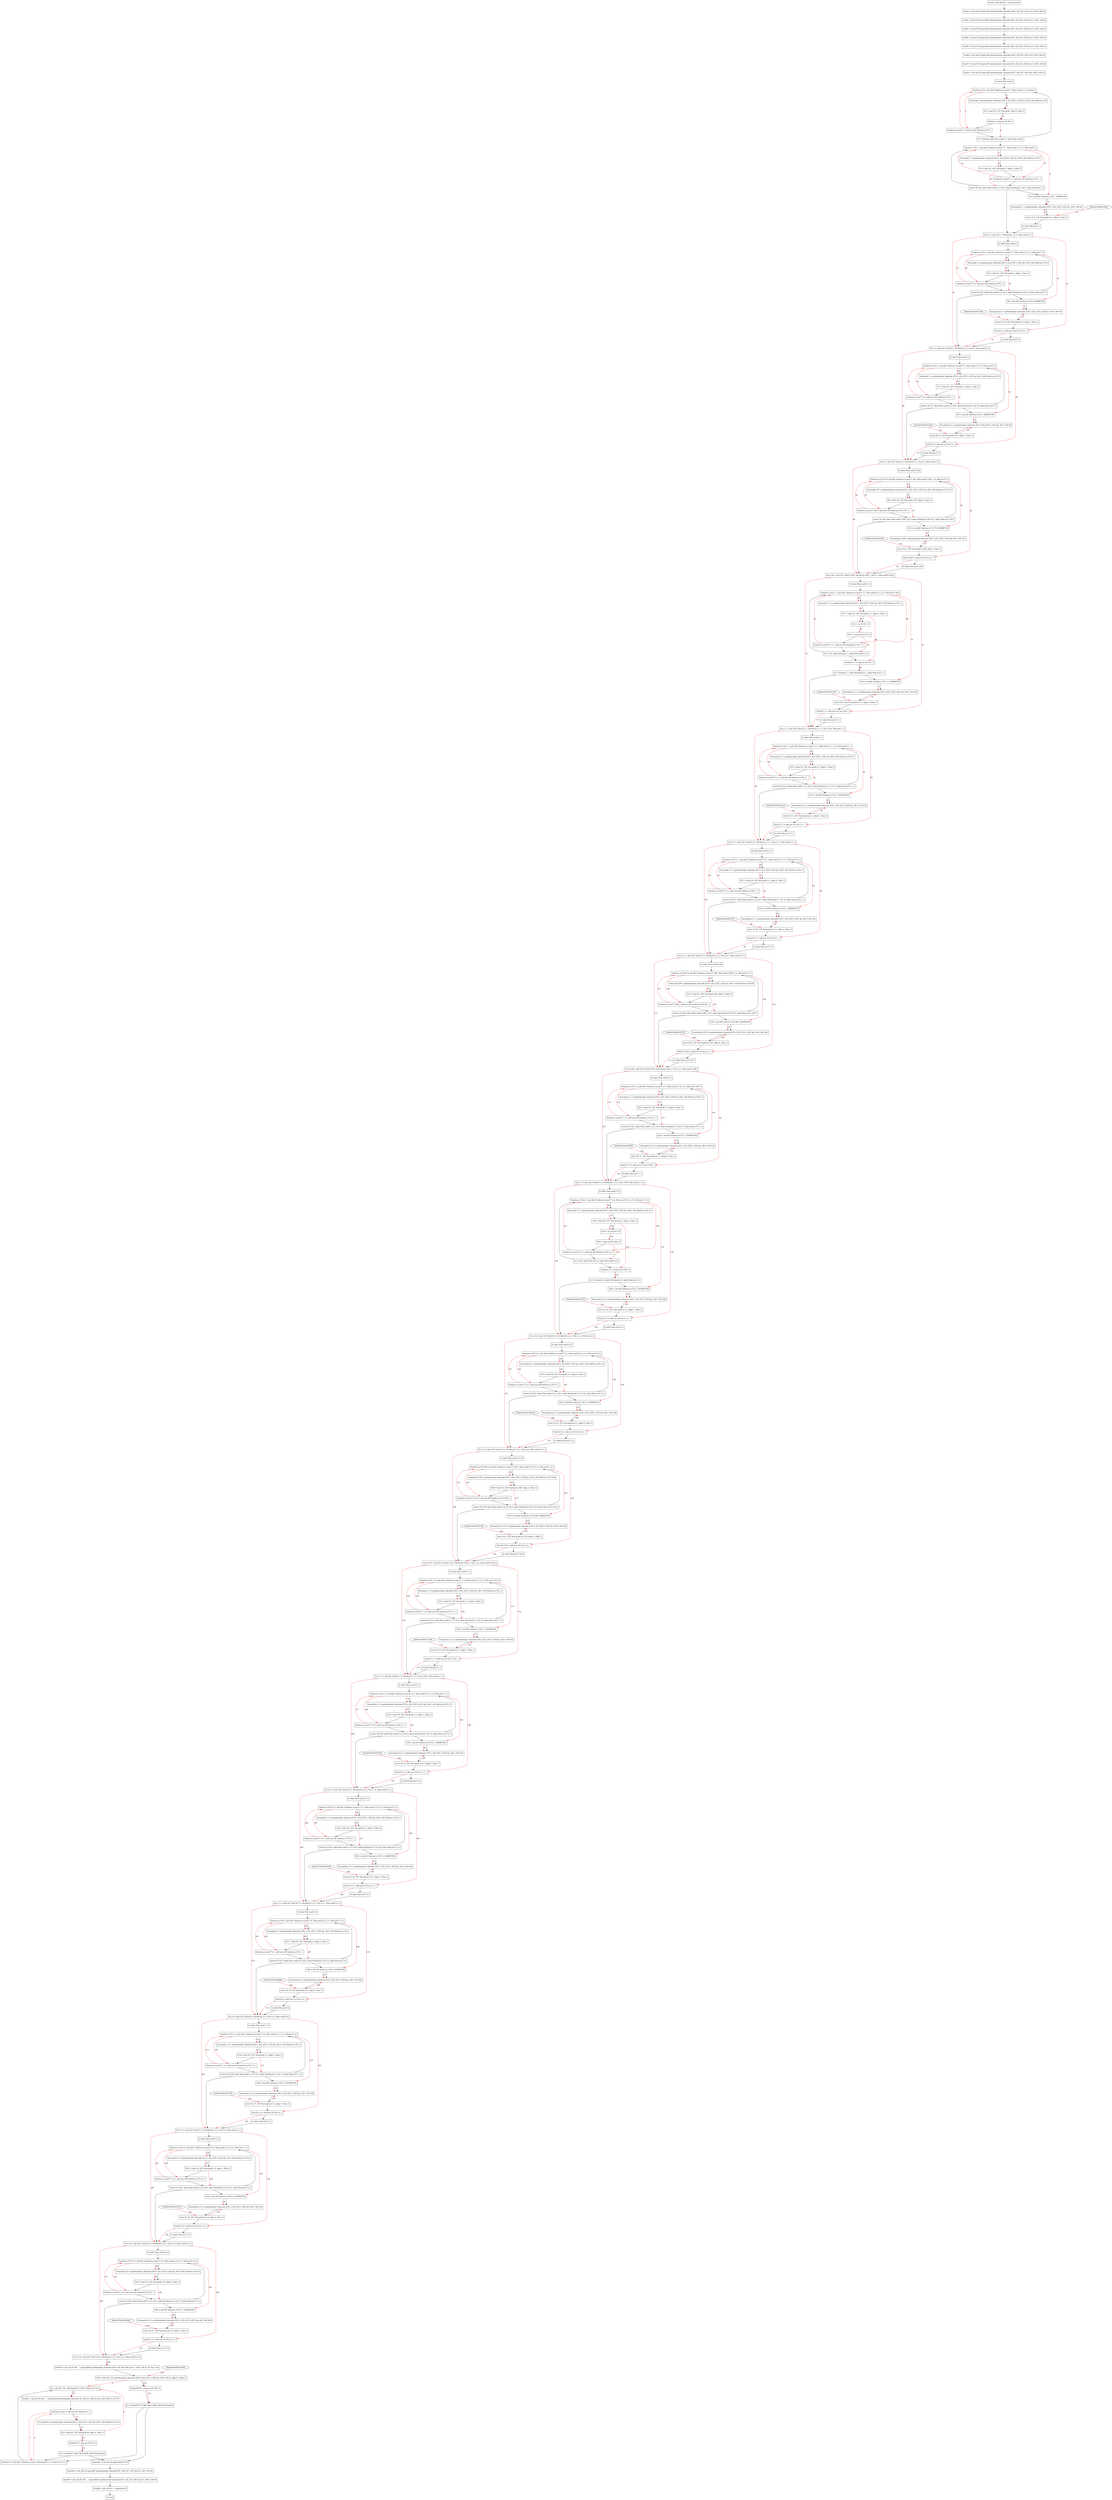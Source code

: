 digraph "CDFG for'func' function" {
	Node0x55d4ef31a928[shape=record, label="  %call = tail call i32 (...) @clrscr() #3"]
	Node0x55d4ef31b3a0[shape=record, label="  %call1 = tail call i32 @puts(i8* getelementptr inbounds ([65 x i8], [65 x i8]* @.str, i64 0, i64 0))"]
	Node0x55d4ef31b530[shape=record, label="  %call2 = tail call i32 @puts(i8* getelementptr inbounds ([65 x i8], [65 x i8]* @.str.1, i64 0, i64 0))"]
	Node0x55d4ef31b6a0[shape=record, label="  %call3 = tail call i32 @puts(i8* getelementptr inbounds ([65 x i8], [65 x i8]* @.str.2, i64 0, i64 0))"]
	Node0x55d4ef31b810[shape=record, label="  %call4 = tail call i32 @puts(i8* getelementptr inbounds ([65 x i8], [65 x i8]* @.str.3, i64 0, i64 0))"]
	Node0x55d4ef31b980[shape=record, label="  %call5 = tail call i32 @puts(i8* getelementptr inbounds ([65 x i8], [65 x i8]* @.str.4, i64 0, i64 0))"]
	Node0x55d4ef31ba70[shape=record, label="  %call6 = tail call i32 @puts(i8* getelementptr inbounds ([65 x i8], [65 x i8]* @.str, i64 0, i64 0))"]
	Node0x55d4ef31bbe0[shape=record, label="  %call7 = tail call i32 @puts(i8* getelementptr inbounds ([24 x i8], [24 x i8]* @.str.5, i64 0, i64 0))"]
	Node0x55d4ef31bd50[shape=record, label="  %puts = tail call i32 @puts(i8* getelementptr inbounds ([47 x i8], [47 x i8]* @str, i64 0, i64 0))"]
	Node0x55d4ef31bee8[shape=record, label="  br label %for.cond13"]
	Node0x55d4ef31bfe8[shape=record, label="  %indvars.iv76 = phi i64 [ %indvars.iv.next77, %for.cond13 ], [ 0, %entry ]"]
	Node0x55d4ef31c0c8[shape=record, label="  %arrayidx = getelementptr inbounds [255 x i32], [255 x i32]* @a, i64 0, i64 %indvars.iv76"]
	Node0x55d4ef31c308[shape=record, label="  %0 = load i32, i32* %arrayidx, align 4, !tbaa !2"]
	Node0x55d4ef31d280[shape=record, label="  %tobool = icmp eq i32 %0, 0"]
	Node0x55d4ef31d370[shape=record, label="  %indvars.iv.next77 = add nuw i64 %indvars.iv76, 1"]
	Node0x55d4ef2b0348[shape=record, label="  br i1 %tobool, label %for.cond13.1, label %for.cond13"]
	Node0x55d4ef31d5f8[shape=record, label="  %indvars.iv = phi i64 [ %indvars.iv.next, %for.body38 ], [ 0, %for.inc27.3.4 ]"]
	Node0x55d4ef31d7a8[shape=record, label="  %1 = phi i32 [ %2, %for.body38 ], [ %45, %for.inc27.3.4 ]"]
	Node0x55d4ef31d998[shape=record, label="  %call41 = tail call i32 (i8*, ...) @printf(i8* getelementptr inbounds ([4 x i8], [4 x i8]* @.str.8, i64 0, i64 0), i32 %1)"]
	Node0x55d4ef31da90[shape=record, label="  %indvars.iv.next = add nuw i64 %indvars.iv, 1"]
	Node0x55d4ef31db18[shape=record, label="  %arrayidx36 = getelementptr inbounds [255 x i32], [255 x i32]* @a, i64 0, i64 %indvars.iv.next"]
	Node0x55d4ef31d468[shape=record, label="  %2 = load i32, i32* %arrayidx36, align 4, !tbaa !2"]
	Node0x55d4ef31e1b0[shape=record, label="  %tobool37 = icmp eq i32 %2, 0"]
	Node0x55d4ef2b0588[shape=record, label="  br i1 %tobool37, label %for.end44, label %for.body38"]
	Node0x55d4ef31e420[shape=record, label="  %putchar = tail call i32 @putchar(i32 10)"]
	Node0x55d4ef31e8d0[shape=record, label="  %puts68 = tail call i32 @puts(i8* getelementptr inbounds ([47 x i8], [47 x i8]* @str.12, i64 0, i64 0))"]
	Node0x55d4ef31ea40[shape=record, label="  %call47 = tail call i32 (i8*, ...) @printf(i8* getelementptr inbounds ([27 x i8], [27 x i8]* @.str.11, i64 0, i64 0))"]
	Node0x55d4ef31ec58[shape=record, label="  %call48 = tail call i32 (...) @getch() #3"]
	Node0x55d4ef31d6f0[shape=record, label="  ret void"]
	Node0x55d4ef31edd8[shape=record, label="  %indvars.iv76.1 = phi i64 [ %indvars.iv.next77.1, %for.cond13.1 ], [ 0, %for.cond13 ]"]
	Node0x55d4ef31f6c8[shape=record, label="  %arrayidx.1 = getelementptr inbounds [255 x i32], [255 x i32]* @a, i64 0, i64 %indvars.iv76.1"]
	Node0x55d4ef31f768[shape=record, label="  %3 = load i32, i32* %arrayidx.1, align 4, !tbaa !2"]
	Node0x55d4ef31f810[shape=record, label="  %indvars.iv.next77.1 = add nuw i64 %indvars.iv76.1, 1"]
	Node0x55d4ef31f9b8[shape=record, label="  switch i32 %3, label %for.cond13.1 [
    i32 0, label %if.then22.1
    i32 5, label %for.inc27.1
  ]"]
	Node0x55d4ef31fad0[shape=record, label="  %4 = and i64 %indvars.iv76.1, 4294967295"]
	Node0x55d4ef31fba8[shape=record, label="  %arrayidx.le.1 = getelementptr inbounds [255 x i32], [255 x i32]* @a, i64 0, i64 %4"]
	Node0x55d4ef31fc30[shape=record, label="  store i32 5, i32* %arrayidx.le.1, align 4, !tbaa !2"]
	Node0x55d4ef31be88[shape=record, label="  br label %for.inc27.1"]
	Node0x55d4ef31fcb8[shape=record, label="  %n.2.1 = phi i32 [ 1, %if.then22.1 ], [ 0, %for.cond13.1 ]"]
	Node0x55d4ef31fde8[shape=record, label="  br label %for.cond13.2"]
	Node0x55d4ef31fee8[shape=record, label="  %indvars.iv76.2 = phi i64 [ %indvars.iv.next77.2, %for.cond13.2 ], [ 0, %for.inc27.1 ]"]
	Node0x55d4ef31ffc8[shape=record, label="  %arrayidx.2 = getelementptr inbounds [255 x i32], [255 x i32]* @a, i64 0, i64 %indvars.iv76.2"]
	Node0x55d4ef320068[shape=record, label="  %5 = load i32, i32* %arrayidx.2, align 4, !tbaa !2"]
	Node0x55d4ef320110[shape=record, label="  %indvars.iv.next77.2 = add nuw i64 %indvars.iv76.2, 1"]
	Node0x55d4ef320288[shape=record, label="  switch i32 %5, label %for.cond13.2 [
    i32 0, label %if.then22.2
    i32 10, label %for.inc27.2
  ]"]
	Node0x55d4ef3203a0[shape=record, label="  %6 = and i64 %indvars.iv76.2, 4294967295"]
	Node0x55d4ef320428[shape=record, label="  %arrayidx.le.2 = getelementptr inbounds [255 x i32], [255 x i32]* @a, i64 0, i64 %6"]
	Node0x55d4ef3204b0[shape=record, label="  store i32 10, i32* %arrayidx.le.2, align 4, !tbaa !2"]
	Node0x55d4ef320530[shape=record, label="  %inc25.2 = add nuw nsw i32 %n.2.1, 1"]
	Node0x55d4ef31f968[shape=record, label="  br label %for.inc27.2"]
	Node0x55d4ef320578[shape=record, label="  %n.2.2 = phi i32 [ %inc25.2, %if.then22.2 ], [ %n.2.1, %for.cond13.2 ]"]
	Node0x55d4ef3206c8[shape=record, label="  br label %for.cond13.3"]
	Node0x55d4ef3207c8[shape=record, label="  %indvars.iv76.3 = phi i64 [ %indvars.iv.next77.3, %for.cond13.3 ], [ 0, %for.inc27.2 ]"]
	Node0x55d4ef3208a8[shape=record, label="  %arrayidx.3 = getelementptr inbounds [255 x i32], [255 x i32]* @a, i64 0, i64 %indvars.iv76.3"]
	Node0x55d4ef320948[shape=record, label="  %7 = load i32, i32* %arrayidx.3, align 4, !tbaa !2"]
	Node0x55d4ef3209f0[shape=record, label="  %indvars.iv.next77.3 = add nuw i64 %indvars.iv76.3, 1"]
	Node0x55d4ef3211b8[shape=record, label="  switch i32 %7, label %for.cond13.3 [
    i32 0, label %if.then22.3
    i32 15, label %for.inc27.3
  ]"]
	Node0x55d4ef3212d0[shape=record, label="  %8 = and i64 %indvars.iv76.3, 4294967295"]
	Node0x55d4ef3213e8[shape=record, label="  %arrayidx.le.3 = getelementptr inbounds [255 x i32], [255 x i32]* @a, i64 0, i64 %8"]
	Node0x55d4ef321470[shape=record, label="  store i32 15, i32* %arrayidx.le.3, align 4, !tbaa !2"]
	Node0x55d4ef3214f0[shape=record, label="  %inc25.3 = add nsw i32 %n.2.2, 1"]
	Node0x55d4ef320238[shape=record, label="  br label %for.inc27.3"]
	Node0x55d4ef31fb18[shape=record, label="  %n.2.3 = phi i32 [ %inc25.3, %if.then22.3 ], [ %n.2.2, %for.cond13.3 ]"]
	Node0x55d4ef321638[shape=record, label="  br label %for.cond13.184"]
	Node0x55d4ef321768[shape=record, label="  %indvars.iv76.178 = phi i64 [ %indvars.iv.next77.183, %for.cond13.184 ], [ 0, %for.inc27.3 ]"]
	Node0x55d4ef3218a8[shape=record, label="  %arrayidx.179 = getelementptr inbounds [255 x i32], [255 x i32]* @a, i64 0, i64 %indvars.iv76.178"]
	Node0x55d4ef321918[shape=record, label="  %9 = load i32, i32* %arrayidx.179, align 4, !tbaa !2"]
	Node0x55d4ef3219c0[shape=record, label="  %indvars.iv.next77.183 = add nuw i64 %indvars.iv76.178, 1"]
	Node0x55d4ef321b08[shape=record, label="  switch i32 %9, label %for.cond13.184 [
    i32 0, label %if.then22.190
    i32 3, label %for.inc27.192
  ]"]
	Node0x55d4ef321c50[shape=record, label="  %10 = and i64 %indvars.iv76.178, 4294967295"]
	Node0x55d4ef321cd8[shape=record, label="  %arrayidx.le.188 = getelementptr inbounds [255 x i32], [255 x i32]* @a, i64 0, i64 %10"]
	Node0x55d4ef321d60[shape=record, label="  store i32 3, i32* %arrayidx.le.188, align 4, !tbaa !2"]
	Node0x55d4ef321de0[shape=record, label="  %inc25.189 = add nsw i32 %n.2.3, 1"]
	Node0x55d4ef321168[shape=record, label="  br label %for.inc27.192"]
	Node0x55d4ef321e28[shape=record, label="  %n.2.191 = phi i32 [ %inc25.189, %if.then22.190 ], [ %n.2.3, %for.cond13.184 ]"]
	Node0x55d4ef321f58[shape=record, label="  br label %for.cond13.1.1"]
	Node0x55d4ef322088[shape=record, label="  %indvars.iv76.1.1 = phi i64 [ %indvars.iv.next77.1.1, %for.cond13.1.1 ], [ 0, %for.inc27.192 ]"]
	Node0x55d4ef3221c8[shape=record, label="  %arrayidx.1.1 = getelementptr inbounds [255 x i32], [255 x i32]* @a, i64 0, i64 %indvars.iv76.1.1"]
	Node0x55d4ef322238[shape=record, label="  %11 = load i32, i32* %arrayidx.1.1, align 4, !tbaa !2"]
	Node0x55d4ef3222b0[shape=record, label="  %12 = or i32 %11, 8"]
	Node0x55d4ef322320[shape=record, label="  %13 = icmp eq i32 %12, 8"]
	Node0x55d4ef3223f0[shape=record, label="  %indvars.iv.next77.1.1 = add nuw i64 %indvars.iv76.1.1, 1"]
	Node0x55d4ef3224c8[shape=record, label="  br i1 %13, label %for.end.1.1, label %for.cond13.1.1"]
	Node0x55d4ef322540[shape=record, label="  %tobool.1.1 = icmp eq i32 %11, 0"]
	Node0x55d4ef3226c8[shape=record, label="  br i1 %tobool.1.1, label %if.then22.1.1, label %for.inc27.1.1"]
	Node0x55d4ef3227a0[shape=record, label="  %14 = and i64 %indvars.iv76.1.1, 4294967295"]
	Node0x55d4ef322828[shape=record, label="  %arrayidx.le.1.1 = getelementptr inbounds [255 x i32], [255 x i32]* @a, i64 0, i64 %14"]
	Node0x55d4ef3228b0[shape=record, label="  store i32 8, i32* %arrayidx.le.1.1, align 4, !tbaa !2"]
	Node0x55d4ef322930[shape=record, label="  %inc25.1.1 = add nsw i32 %n.2.191, 1"]
	Node0x55d4ef321ab8[shape=record, label="  br label %for.inc27.1.1"]
	Node0x55d4ef322978[shape=record, label="  %n.2.1.1 = phi i32 [ %inc25.1.1, %if.then22.1.1 ], [ %n.2.191, %for.end.1.1 ]"]
	Node0x55d4ef322aa8[shape=record, label="  br label %for.cond13.2.1"]
	Node0x55d4ef322bd8[shape=record, label="  %indvars.iv76.2.1 = phi i64 [ %indvars.iv.next77.2.1, %for.cond13.2.1 ], [ 0, %for.inc27.1.1 ]"]
	Node0x55d4ef322d18[shape=record, label="  %arrayidx.2.1 = getelementptr inbounds [255 x i32], [255 x i32]* @a, i64 0, i64 %indvars.iv76.2.1"]
	Node0x55d4ef322d88[shape=record, label="  %15 = load i32, i32* %arrayidx.2.1, align 4, !tbaa !2"]
	Node0x55d4ef322e30[shape=record, label="  %indvars.iv.next77.2.1 = add nuw i64 %indvars.iv76.2.1, 1"]
	Node0x55d4ef31ef28[shape=record, label="  switch i32 %15, label %for.cond13.2.1 [
    i32 0, label %if.then22.2.1
    i32 13, label %for.inc27.2.1
  ]"]
	Node0x55d4ef31f070[shape=record, label="  %16 = and i64 %indvars.iv76.2.1, 4294967295"]
	Node0x55d4ef31f0f8[shape=record, label="  %arrayidx.le.2.1 = getelementptr inbounds [255 x i32], [255 x i32]* @a, i64 0, i64 %16"]
	Node0x55d4ef31f180[shape=record, label="  store i32 13, i32* %arrayidx.le.2.1, align 4, !tbaa !2"]
	Node0x55d4ef31f200[shape=record, label="  %inc25.2.1 = add nsw i32 %n.2.1.1, 1"]
	Node0x55d4ef322638[shape=record, label="  br label %for.inc27.2.1"]
	Node0x55d4ef31f248[shape=record, label="  %n.2.2.1 = phi i32 [ %inc25.2.1, %if.then22.2.1 ], [ %n.2.1.1, %for.cond13.2.1 ]"]
	Node0x55d4ef31f378[shape=record, label="  br label %for.cond13.3.1"]
	Node0x55d4ef31f4a8[shape=record, label="  %indvars.iv76.3.1 = phi i64 [ %indvars.iv.next77.3.1, %for.cond13.3.1 ], [ 0, %for.inc27.2.1 ]"]
	Node0x55d4ef31f5e8[shape=record, label="  %arrayidx.3.1 = getelementptr inbounds [255 x i32], [255 x i32]* @a, i64 0, i64 %indvars.iv76.3.1"]
	Node0x55d4ef323ee8[shape=record, label="  %17 = load i32, i32* %arrayidx.3.1, align 4, !tbaa !2"]
	Node0x55d4ef323f60[shape=record, label="  %indvars.iv.next77.3.1 = add nuw i64 %indvars.iv76.3.1, 1"]
	Node0x55d4ef3240d8[shape=record, label="  switch i32 %17, label %for.cond13.3.1 [
    i32 0, label %if.then22.3.1
    i32 18, label %for.inc27.3.1
  ]"]
	Node0x55d4ef324220[shape=record, label="  %18 = and i64 %indvars.iv76.3.1, 4294967295"]
	Node0x55d4ef3242a8[shape=record, label="  %arrayidx.le.3.1 = getelementptr inbounds [255 x i32], [255 x i32]* @a, i64 0, i64 %18"]
	Node0x55d4ef324330[shape=record, label="  store i32 18, i32* %arrayidx.le.3.1, align 4, !tbaa !2"]
	Node0x55d4ef3243b0[shape=record, label="  %inc25.3.1 = add nsw i32 %n.2.2.1, 1"]
	Node0x55d4ef31eed8[shape=record, label="  br label %for.inc27.3.1"]
	Node0x55d4ef3243f8[shape=record, label="  %n.2.3.1 = phi i32 [ %inc25.3.1, %if.then22.3.1 ], [ %n.2.2.1, %for.cond13.3.1 ]"]
	Node0x55d4ef324528[shape=record, label="  br label %for.cond13.299"]
	Node0x55d4ef324658[shape=record, label="  %indvars.iv76.293 = phi i64 [ %indvars.iv.next77.298, %for.cond13.299 ], [ 0, %for.inc27.3.1 ]"]
	Node0x55d4ef324798[shape=record, label="  %arrayidx.294 = getelementptr inbounds [255 x i32], [255 x i32]* @a, i64 0, i64 %indvars.iv76.293"]
	Node0x55d4ef324808[shape=record, label="  %19 = load i32, i32* %arrayidx.294, align 4, !tbaa !2"]
	Node0x55d4ef3248b0[shape=record, label="  %indvars.iv.next77.298 = add nuw i64 %indvars.iv76.293, 1"]
	Node0x55d4ef320ae8[shape=record, label="  switch i32 %19, label %for.cond13.299 [
    i32 0, label %if.then22.2105
    i32 6, label %for.inc27.2107
  ]"]
	Node0x55d4ef320c30[shape=record, label="  %20 = and i64 %indvars.iv76.293, 4294967295"]
	Node0x55d4ef320cb8[shape=record, label="  %arrayidx.le.2103 = getelementptr inbounds [255 x i32], [255 x i32]* @a, i64 0, i64 %20"]
	Node0x55d4ef320da0[shape=record, label="  store i32 6, i32* %arrayidx.le.2103, align 4, !tbaa !2"]
	Node0x55d4ef320e20[shape=record, label="  %inc25.2104 = add nsw i32 %n.2.3.1, 1"]
	Node0x55d4ef324088[shape=record, label="  br label %for.inc27.2107"]
	Node0x55d4ef320e68[shape=record, label="  %n.2.2106 = phi i32 [ %inc25.2104, %if.then22.2105 ], [ %n.2.3.1, %for.cond13.299 ]"]
	Node0x55d4ef320f68[shape=record, label="  br label %for.cond13.1.2"]
	Node0x55d4ef3255b8[shape=record, label="  %indvars.iv76.1.2 = phi i64 [ %indvars.iv.next77.1.2, %for.cond13.1.2 ], [ 0, %for.inc27.2107 ]"]
	Node0x55d4ef3256c8[shape=record, label="  %arrayidx.1.2 = getelementptr inbounds [255 x i32], [255 x i32]* @a, i64 0, i64 %indvars.iv76.1.2"]
	Node0x55d4ef325738[shape=record, label="  %21 = load i32, i32* %arrayidx.1.2, align 4, !tbaa !2"]
	Node0x55d4ef3257e0[shape=record, label="  %indvars.iv.next77.1.2 = add nuw i64 %indvars.iv76.1.2, 1"]
	Node0x55d4ef325928[shape=record, label="  switch i32 %21, label %for.cond13.1.2 [
    i32 0, label %if.then22.1.2
    i32 11, label %for.inc27.1.2
  ]"]
	Node0x55d4ef325a70[shape=record, label="  %22 = and i64 %indvars.iv76.1.2, 4294967295"]
	Node0x55d4ef325af8[shape=record, label="  %arrayidx.le.1.2 = getelementptr inbounds [255 x i32], [255 x i32]* @a, i64 0, i64 %22"]
	Node0x55d4ef325b80[shape=record, label="  store i32 11, i32* %arrayidx.le.1.2, align 4, !tbaa !2"]
	Node0x55d4ef325c00[shape=record, label="  %inc25.1.2 = add nsw i32 %n.2.2106, 1"]
	Node0x55d4ef320a98[shape=record, label="  br label %for.inc27.1.2"]
	Node0x55d4ef325c48[shape=record, label="  %n.2.1.2 = phi i32 [ %inc25.1.2, %if.then22.1.2 ], [ %n.2.2106, %for.cond13.1.2 ]"]
	Node0x55d4ef325d78[shape=record, label="  br label %for.cond13.2.2"]
	Node0x55d4ef325ea8[shape=record, label="  %indvars.iv76.2.2 = phi i64 [ %indvars.iv.next77.2.2, %for.cond13.2.2 ], [ 0, %for.inc27.1.2 ]"]
	Node0x55d4ef325fe8[shape=record, label="  %arrayidx.2.2 = getelementptr inbounds [255 x i32], [255 x i32]* @a, i64 0, i64 %indvars.iv76.2.2"]
	Node0x55d4ef326058[shape=record, label="  %23 = load i32, i32* %arrayidx.2.2, align 4, !tbaa !2"]
	Node0x55d4ef3260d0[shape=record, label="  %24 = or i32 %23, 16"]
	Node0x55d4ef326140[shape=record, label="  %25 = icmp eq i32 %24, 16"]
	Node0x55d4ef326210[shape=record, label="  %indvars.iv.next77.2.2 = add nuw i64 %indvars.iv76.2.2, 1"]
	Node0x55d4ef321358[shape=record, label="  br i1 %25, label %for.end.2.2, label %for.cond13.2.2"]
	Node0x55d4ef3262d0[shape=record, label="  %tobool.2.2 = icmp eq i32 %23, 0"]
	Node0x55d4ef326458[shape=record, label="  br i1 %tobool.2.2, label %if.then22.2.2, label %for.inc27.2.2"]
	Node0x55d4ef326530[shape=record, label="  %26 = and i64 %indvars.iv76.2.2, 4294967295"]
	Node0x55d4ef3265b8[shape=record, label="  %arrayidx.le.2.2 = getelementptr inbounds [255 x i32], [255 x i32]* @a, i64 0, i64 %26"]
	Node0x55d4ef326640[shape=record, label="  store i32 16, i32* %arrayidx.le.2.2, align 4, !tbaa !2"]
	Node0x55d4ef3266c0[shape=record, label="  %inc25.2.2 = add nsw i32 %n.2.1.2, 1"]
	Node0x55d4ef3258d8[shape=record, label="  br label %for.inc27.2.2"]
	Node0x55d4ef326708[shape=record, label="  %n.2.2.2 = phi i32 [ %inc25.2.2, %if.then22.2.2 ], [ %n.2.1.2, %for.end.2.2 ]"]
	Node0x55d4ef326838[shape=record, label="  br label %for.cond13.3.2"]
	Node0x55d4ef326968[shape=record, label="  %indvars.iv76.3.2 = phi i64 [ %indvars.iv.next77.3.2, %for.cond13.3.2 ], [ 0, %for.inc27.2.2 ]"]
	Node0x55d4ef326aa8[shape=record, label="  %arrayidx.3.2 = getelementptr inbounds [255 x i32], [255 x i32]* @a, i64 0, i64 %indvars.iv76.3.2"]
	Node0x55d4ef326b18[shape=record, label="  %27 = load i32, i32* %arrayidx.3.2, align 4, !tbaa !2"]
	Node0x55d4ef326bc0[shape=record, label="  %indvars.iv.next77.3.2 = add nuw i64 %indvars.iv76.3.2, 1"]
	Node0x55d4ef326d08[shape=record, label="  switch i32 %27, label %for.cond13.3.2 [
    i32 0, label %if.then22.3.2
    i32 21, label %for.inc27.3.2
  ]"]
	Node0x55d4ef326e50[shape=record, label="  %28 = and i64 %indvars.iv76.3.2, 4294967295"]
	Node0x55d4ef326ed8[shape=record, label="  %arrayidx.le.3.2 = getelementptr inbounds [255 x i32], [255 x i32]* @a, i64 0, i64 %28"]
	Node0x55d4ef326f60[shape=record, label="  store i32 21, i32* %arrayidx.le.3.2, align 4, !tbaa !2"]
	Node0x55d4ef326fe0[shape=record, label="  %inc25.3.2 = add nsw i32 %n.2.2.2, 1"]
	Node0x55d4ef3263c8[shape=record, label="  br label %for.inc27.3.2"]
	Node0x55d4ef327028[shape=record, label="  %n.2.3.2 = phi i32 [ %inc25.3.2, %if.then22.3.2 ], [ %n.2.2.2, %for.cond13.3.2 ]"]
	Node0x55d4ef327158[shape=record, label="  br label %for.cond13.3114"]
	Node0x55d4ef327288[shape=record, label="  %indvars.iv76.3108 = phi i64 [ %indvars.iv.next77.3113, %for.cond13.3114 ], [ 0, %for.inc27.3.2 ]"]
	Node0x55d4ef3273c8[shape=record, label="  %arrayidx.3109 = getelementptr inbounds [255 x i32], [255 x i32]* @a, i64 0, i64 %indvars.iv76.3108"]
	Node0x55d4ef327438[shape=record, label="  %29 = load i32, i32* %arrayidx.3109, align 4, !tbaa !2"]
	Node0x55d4ef3274e0[shape=record, label="  %indvars.iv.next77.3113 = add nuw i64 %indvars.iv76.3108, 1"]
	Node0x55d4ef327628[shape=record, label="  switch i32 %29, label %for.cond13.3114 [
    i32 0, label %if.then22.3120
    i32 9, label %for.inc27.3122
  ]"]
	Node0x55d4ef327770[shape=record, label="  %30 = and i64 %indvars.iv76.3108, 4294967295"]
	Node0x55d4ef3277f8[shape=record, label="  %arrayidx.le.3118 = getelementptr inbounds [255 x i32], [255 x i32]* @a, i64 0, i64 %30"]
	Node0x55d4ef3278e0[shape=record, label="  store i32 9, i32* %arrayidx.le.3118, align 4, !tbaa !2"]
	Node0x55d4ef327960[shape=record, label="  %inc25.3119 = add nsw i32 %n.2.3.2, 1"]
	Node0x55d4ef326cb8[shape=record, label="  br label %for.inc27.3122"]
	Node0x55d4ef3279a8[shape=record, label="  %n.2.3121 = phi i32 [ %inc25.3119, %if.then22.3120 ], [ %n.2.3.2, %for.cond13.3114 ]"]
	Node0x55d4ef327aa8[shape=record, label="  br label %for.cond13.1.3"]
	Node0x55d4ef327bb8[shape=record, label="  %indvars.iv76.1.3 = phi i64 [ %indvars.iv.next77.1.3, %for.cond13.1.3 ], [ 0, %for.inc27.3122 ]"]
	Node0x55d4ef327cf8[shape=record, label="  %arrayidx.1.3 = getelementptr inbounds [255 x i32], [255 x i32]* @a, i64 0, i64 %indvars.iv76.1.3"]
	Node0x55d4ef327d68[shape=record, label="  %31 = load i32, i32* %arrayidx.1.3, align 4, !tbaa !2"]
	Node0x55d4ef327e10[shape=record, label="  %indvars.iv.next77.1.3 = add nuw i64 %indvars.iv76.1.3, 1"]
	Node0x55d4ef327f58[shape=record, label="  switch i32 %31, label %for.cond13.1.3 [
    i32 0, label %if.then22.1.3
    i32 14, label %for.inc27.1.3
  ]"]
	Node0x55d4ef3280a0[shape=record, label="  %32 = and i64 %indvars.iv76.1.3, 4294967295"]
	Node0x55d4ef328338[shape=record, label="  %arrayidx.le.1.3 = getelementptr inbounds [255 x i32], [255 x i32]* @a, i64 0, i64 %32"]
	Node0x55d4ef3283c0[shape=record, label="  store i32 14, i32* %arrayidx.le.1.3, align 4, !tbaa !2"]
	Node0x55d4ef328440[shape=record, label="  %inc25.1.3 = add nsw i32 %n.2.3121, 1"]
	Node0x55d4ef3275d8[shape=record, label="  br label %for.inc27.1.3"]
	Node0x55d4ef328488[shape=record, label="  %n.2.1.3 = phi i32 [ %inc25.1.3, %if.then22.1.3 ], [ %n.2.3121, %for.cond13.1.3 ]"]
	Node0x55d4ef3285b8[shape=record, label="  br label %for.cond13.2.3"]
	Node0x55d4ef3286e8[shape=record, label="  %indvars.iv76.2.3 = phi i64 [ %indvars.iv.next77.2.3, %for.cond13.2.3 ], [ 0, %for.inc27.1.3 ]"]
	Node0x55d4ef328828[shape=record, label="  %arrayidx.2.3 = getelementptr inbounds [255 x i32], [255 x i32]* @a, i64 0, i64 %indvars.iv76.2.3"]
	Node0x55d4ef328898[shape=record, label="  %33 = load i32, i32* %arrayidx.2.3, align 4, !tbaa !2"]
	Node0x55d4ef328940[shape=record, label="  %indvars.iv.next77.2.3 = add nuw i64 %indvars.iv76.2.3, 1"]
	Node0x55d4ef328a88[shape=record, label="  switch i32 %33, label %for.cond13.2.3 [
    i32 0, label %if.then22.2.3
    i32 19, label %for.inc27.2.3
  ]"]
	Node0x55d4ef328bd0[shape=record, label="  %34 = and i64 %indvars.iv76.2.3, 4294967295"]
	Node0x55d4ef328c58[shape=record, label="  %arrayidx.le.2.3 = getelementptr inbounds [255 x i32], [255 x i32]* @a, i64 0, i64 %34"]
	Node0x55d4ef328ce0[shape=record, label="  store i32 19, i32* %arrayidx.le.2.3, align 4, !tbaa !2"]
	Node0x55d4ef328d60[shape=record, label="  %inc25.2.3 = add nsw i32 %n.2.1.3, 1"]
	Node0x55d4ef327f08[shape=record, label="  br label %for.inc27.2.3"]
	Node0x55d4ef328da8[shape=record, label="  %n.2.2.3 = phi i32 [ %inc25.2.3, %if.then22.2.3 ], [ %n.2.1.3, %for.cond13.2.3 ]"]
	Node0x55d4ef328ed8[shape=record, label="  br label %for.cond13.3.3"]
	Node0x55d4ef329008[shape=record, label="  %indvars.iv76.3.3 = phi i64 [ %indvars.iv.next77.3.3, %for.cond13.3.3 ], [ 0, %for.inc27.2.3 ]"]
	Node0x55d4ef329148[shape=record, label="  %arrayidx.3.3 = getelementptr inbounds [255 x i32], [255 x i32]* @a, i64 0, i64 %indvars.iv76.3.3"]
	Node0x55d4ef3291b8[shape=record, label="  %35 = load i32, i32* %arrayidx.3.3, align 4, !tbaa !2"]
	Node0x55d4ef329260[shape=record, label="  %indvars.iv.next77.3.3 = add nuw i64 %indvars.iv76.3.3, 1"]
	Node0x55d4ef3293a8[shape=record, label="  switch i32 %35, label %for.cond13.3.3 [
    i32 0, label %if.then22.3.3
    i32 24, label %for.inc27.3.3
  ]"]
	Node0x55d4ef3294f0[shape=record, label="  %36 = and i64 %indvars.iv76.3.3, 4294967295"]
	Node0x55d4ef329578[shape=record, label="  %arrayidx.le.3.3 = getelementptr inbounds [255 x i32], [255 x i32]* @a, i64 0, i64 %36"]
	Node0x55d4ef329600[shape=record, label="  store i32 24, i32* %arrayidx.le.3.3, align 4, !tbaa !2"]
	Node0x55d4ef329680[shape=record, label="  %inc25.3.3 = add nsw i32 %n.2.2.3, 1"]
	Node0x55d4ef328a38[shape=record, label="  br label %for.inc27.3.3"]
	Node0x55d4ef3296c8[shape=record, label="  %n.2.3.3 = phi i32 [ %inc25.3.3, %if.then22.3.3 ], [ %n.2.2.3, %for.cond13.3.3 ]"]
	Node0x55d4ef3297f8[shape=record, label="  br label %for.cond13.4"]
	Node0x55d4ef3298f8[shape=record, label="  %indvars.iv76.4 = phi i64 [ %indvars.iv.next77.4, %for.cond13.4 ], [ 0, %for.inc27.3.3 ]"]
	Node0x55d4ef3299d8[shape=record, label="  %arrayidx.4 = getelementptr inbounds [255 x i32], [255 x i32]* @a, i64 0, i64 %indvars.iv76.4"]
	Node0x55d4ef329a78[shape=record, label="  %37 = load i32, i32* %arrayidx.4, align 4, !tbaa !2"]
	Node0x55d4ef329b20[shape=record, label="  %indvars.iv.next77.4 = add nuw i64 %indvars.iv76.4, 1"]
	Node0x55d4ef329cc8[shape=record, label="  switch i32 %37, label %for.cond13.4 [
    i32 0, label %if.then22.4
    i32 12, label %for.inc27.4
  ]"]
	Node0x55d4ef329de0[shape=record, label="  %38 = and i64 %indvars.iv76.4, 4294967295"]
	Node0x55d4ef329e68[shape=record, label="  %arrayidx.le.4 = getelementptr inbounds [255 x i32], [255 x i32]* @a, i64 0, i64 %38"]
	Node0x55d4ef329ef0[shape=record, label="  store i32 12, i32* %arrayidx.le.4, align 4, !tbaa !2"]
	Node0x55d4ef329f70[shape=record, label="  %inc25.4 = add nsw i32 %n.2.3.3, 1"]
	Node0x55d4ef329358[shape=record, label="  br label %for.inc27.4"]
	Node0x55d4ef329fb8[shape=record, label="  %n.2.4 = phi i32 [ %inc25.4, %if.then22.4 ], [ %n.2.3.3, %for.cond13.4 ]"]
	Node0x55d4ef322f58[shape=record, label="  br label %for.cond13.1.4"]
	Node0x55d4ef323088[shape=record, label="  %indvars.iv76.1.4 = phi i64 [ %indvars.iv.next77.1.4, %for.cond13.1.4 ], [ 0, %for.inc27.4 ]"]
	Node0x55d4ef3231c8[shape=record, label="  %arrayidx.1.4 = getelementptr inbounds [255 x i32], [255 x i32]* @a, i64 0, i64 %indvars.iv76.1.4"]
	Node0x55d4ef323238[shape=record, label="  %39 = load i32, i32* %arrayidx.1.4, align 4, !tbaa !2"]
	Node0x55d4ef3232e0[shape=record, label="  %indvars.iv.next77.1.4 = add nuw i64 %indvars.iv76.1.4, 1"]
	Node0x55d4ef323428[shape=record, label="  switch i32 %39, label %for.cond13.1.4 [
    i32 0, label %if.then22.1.4
    i32 17, label %for.inc27.1.4
  ]"]
	Node0x55d4ef323570[shape=record, label="  %40 = and i64 %indvars.iv76.1.4, 4294967295"]
	Node0x55d4ef3235f8[shape=record, label="  %arrayidx.le.1.4 = getelementptr inbounds [255 x i32], [255 x i32]* @a, i64 0, i64 %40"]
	Node0x55d4ef323680[shape=record, label="  store i32 17, i32* %arrayidx.le.1.4, align 4, !tbaa !2"]
	Node0x55d4ef323700[shape=record, label="  %inc25.1.4 = add nsw i32 %n.2.4, 1"]
	Node0x55d4ef329c78[shape=record, label="  br label %for.inc27.1.4"]
	Node0x55d4ef323748[shape=record, label="  %n.2.1.4 = phi i32 [ %inc25.1.4, %if.then22.1.4 ], [ %n.2.4, %for.cond13.1.4 ]"]
	Node0x55d4ef323878[shape=record, label="  br label %for.cond13.2.4"]
	Node0x55d4ef3239a8[shape=record, label="  %indvars.iv76.2.4 = phi i64 [ %indvars.iv.next77.2.4, %for.cond13.2.4 ], [ 0, %for.inc27.1.4 ]"]
	Node0x55d4ef323ae8[shape=record, label="  %arrayidx.2.4 = getelementptr inbounds [255 x i32], [255 x i32]* @a, i64 0, i64 %indvars.iv76.2.4"]
	Node0x55d4ef323b58[shape=record, label="  %41 = load i32, i32* %arrayidx.2.4, align 4, !tbaa !2"]
	Node0x55d4ef323c00[shape=record, label="  %indvars.iv.next77.2.4 = add nuw i64 %indvars.iv76.2.4, 1"]
	Node0x55d4ef323d48[shape=record, label="  switch i32 %41, label %for.cond13.2.4 [
    i32 0, label %if.then22.2.4
    i32 22, label %for.inc27.2.4
  ]"]
	Node0x55d4ef323e90[shape=record, label="  %42 = and i64 %indvars.iv76.2.4, 4294967295"]
	Node0x55d4ef32c0c8[shape=record, label="  %arrayidx.le.2.4 = getelementptr inbounds [255 x i32], [255 x i32]* @a, i64 0, i64 %42"]
	Node0x55d4ef32c150[shape=record, label="  store i32 22, i32* %arrayidx.le.2.4, align 4, !tbaa !2"]
	Node0x55d4ef32c1d0[shape=record, label="  %inc25.2.4 = add nsw i32 %n.2.1.4, 1"]
	Node0x55d4ef3233d8[shape=record, label="  br label %for.inc27.2.4"]
	Node0x55d4ef32c218[shape=record, label="  %n.2.2.4 = phi i32 [ %inc25.2.4, %if.then22.2.4 ], [ %n.2.1.4, %for.cond13.2.4 ]"]
	Node0x55d4ef3249a8[shape=record, label="  br label %for.cond13.3.4"]
	Node0x55d4ef324ad8[shape=record, label="  %indvars.iv76.3.4 = phi i64 [ %indvars.iv.next77.3.4, %for.cond13.3.4 ], [ 0, %for.inc27.2.4 ]"]
	Node0x55d4ef324c18[shape=record, label="  %arrayidx.3.4 = getelementptr inbounds [255 x i32], [255 x i32]* @a, i64 0, i64 %indvars.iv76.3.4"]
	Node0x55d4ef324c88[shape=record, label="  %43 = load i32, i32* %arrayidx.3.4, align 4, !tbaa !2"]
	Node0x55d4ef324d30[shape=record, label="  %indvars.iv.next77.3.4 = add nuw i64 %indvars.iv76.3.4, 1"]
	Node0x55d4ef324dc8[shape=record, label="  switch i32 %43, label %for.cond13.3.4 [
    i32 0, label %if.then22.3.4
    i32 27, label %for.inc27.3.4
  ]"]
	Node0x55d4ef324ee0[shape=record, label="  %44 = and i64 %indvars.iv76.3.4, 4294967295"]
	Node0x55d4ef324f68[shape=record, label="  %arrayidx.le.3.4 = getelementptr inbounds [255 x i32], [255 x i32]* @a, i64 0, i64 %44"]
	Node0x55d4ef324ff0[shape=record, label="  store i32 27, i32* %arrayidx.le.3.4, align 4, !tbaa !2"]
	Node0x55d4ef325070[shape=record, label="  %inc25.3.4 = add nsw i32 %n.2.2.4, 1"]
	Node0x55d4ef323cf8[shape=record, label="  br label %for.inc27.3.4"]
	Node0x55d4ef3250b8[shape=record, label="  %n.2.3.4 = phi i32 [ %inc25.3.4, %if.then22.3.4 ], [ %n.2.2.4, %for.cond13.3.4 ]"]
	Node0x55d4ef325238[shape=record, label="  %call33 = tail call i32 (i8*, ...) @printf(i8* getelementptr inbounds ([38 x i8], [38 x i8]* @.str.7, i64 0, i64 0), i32 %n.2.3.4)"]
	Node0x55d4ef31d5a8[shape=record, label="  %45 = load i32, i32* getelementptr inbounds ([255 x i32], [255 x i32]* @a, i64 0, i64 0), align 16, !tbaa !2"]
	Node0x55d4ef3253b0[shape=record, label="  %tobool3770 = icmp eq i32 %45, 0"]
	Node0x55d4ef325438[shape=record, label="  br i1 %tobool3770, label %for.end44, label %for.body38"]
	Node0x55d4ef31a928 -> Node0x55d4ef31b3a0
	Node0x55d4ef31b3a0 -> Node0x55d4ef31b530
	Node0x55d4ef31b530 -> Node0x55d4ef31b6a0
	Node0x55d4ef31b6a0 -> Node0x55d4ef31b810
	Node0x55d4ef31b810 -> Node0x55d4ef31b980
	Node0x55d4ef31b980 -> Node0x55d4ef31ba70
	Node0x55d4ef31ba70 -> Node0x55d4ef31bbe0
	Node0x55d4ef31bbe0 -> Node0x55d4ef31bd50
	Node0x55d4ef31bd50 -> Node0x55d4ef31bee8
	Node0x55d4ef31bee8 -> Node0x55d4ef31bfe8
	Node0x55d4ef31bfe8 -> Node0x55d4ef31c0c8
	Node0x55d4ef31c0c8 -> Node0x55d4ef31c308
	Node0x55d4ef31c308 -> Node0x55d4ef31d280
	Node0x55d4ef31d280 -> Node0x55d4ef31d370
	Node0x55d4ef31d370 -> Node0x55d4ef2b0348
	Node0x55d4ef2b0348 -> Node0x55d4ef31edd8
	Node0x55d4ef2b0348 -> Node0x55d4ef31bfe8
	Node0x55d4ef31d5f8 -> Node0x55d4ef31d7a8
	Node0x55d4ef31d7a8 -> Node0x55d4ef31d998
	Node0x55d4ef31d998 -> Node0x55d4ef31da90
	Node0x55d4ef31da90 -> Node0x55d4ef31db18
	Node0x55d4ef31db18 -> Node0x55d4ef31d468
	Node0x55d4ef31d468 -> Node0x55d4ef31e1b0
	Node0x55d4ef31e1b0 -> Node0x55d4ef2b0588
	Node0x55d4ef2b0588 -> Node0x55d4ef31e420
	Node0x55d4ef2b0588 -> Node0x55d4ef31d5f8
	Node0x55d4ef31e420 -> Node0x55d4ef31e8d0
	Node0x55d4ef31e8d0 -> Node0x55d4ef31ea40
	Node0x55d4ef31ea40 -> Node0x55d4ef31ec58
	Node0x55d4ef31ec58 -> Node0x55d4ef31d6f0
	Node0x55d4ef31edd8 -> Node0x55d4ef31f6c8
	Node0x55d4ef31f6c8 -> Node0x55d4ef31f768
	Node0x55d4ef31f768 -> Node0x55d4ef31f810
	Node0x55d4ef31f810 -> Node0x55d4ef31f9b8
	Node0x55d4ef31f9b8 -> Node0x55d4ef31edd8
	Node0x55d4ef31f9b8 -> Node0x55d4ef31fad0
	Node0x55d4ef31f9b8 -> Node0x55d4ef31fcb8
	Node0x55d4ef31fad0 -> Node0x55d4ef31fba8
	Node0x55d4ef31fba8 -> Node0x55d4ef31fc30
	Node0x55d4ef31fc30 -> Node0x55d4ef31be88
	Node0x55d4ef31be88 -> Node0x55d4ef31fcb8
	Node0x55d4ef31fcb8 -> Node0x55d4ef31fde8
	Node0x55d4ef31fde8 -> Node0x55d4ef31fee8
	Node0x55d4ef31fee8 -> Node0x55d4ef31ffc8
	Node0x55d4ef31ffc8 -> Node0x55d4ef320068
	Node0x55d4ef320068 -> Node0x55d4ef320110
	Node0x55d4ef320110 -> Node0x55d4ef320288
	Node0x55d4ef320288 -> Node0x55d4ef31fee8
	Node0x55d4ef320288 -> Node0x55d4ef3203a0
	Node0x55d4ef320288 -> Node0x55d4ef320578
	Node0x55d4ef3203a0 -> Node0x55d4ef320428
	Node0x55d4ef320428 -> Node0x55d4ef3204b0
	Node0x55d4ef3204b0 -> Node0x55d4ef320530
	Node0x55d4ef320530 -> Node0x55d4ef31f968
	Node0x55d4ef31f968 -> Node0x55d4ef320578
	Node0x55d4ef320578 -> Node0x55d4ef3206c8
	Node0x55d4ef3206c8 -> Node0x55d4ef3207c8
	Node0x55d4ef3207c8 -> Node0x55d4ef3208a8
	Node0x55d4ef3208a8 -> Node0x55d4ef320948
	Node0x55d4ef320948 -> Node0x55d4ef3209f0
	Node0x55d4ef3209f0 -> Node0x55d4ef3211b8
	Node0x55d4ef3211b8 -> Node0x55d4ef3207c8
	Node0x55d4ef3211b8 -> Node0x55d4ef3212d0
	Node0x55d4ef3211b8 -> Node0x55d4ef31fb18
	Node0x55d4ef3212d0 -> Node0x55d4ef3213e8
	Node0x55d4ef3213e8 -> Node0x55d4ef321470
	Node0x55d4ef321470 -> Node0x55d4ef3214f0
	Node0x55d4ef3214f0 -> Node0x55d4ef320238
	Node0x55d4ef320238 -> Node0x55d4ef31fb18
	Node0x55d4ef31fb18 -> Node0x55d4ef321638
	Node0x55d4ef321638 -> Node0x55d4ef321768
	Node0x55d4ef321768 -> Node0x55d4ef3218a8
	Node0x55d4ef3218a8 -> Node0x55d4ef321918
	Node0x55d4ef321918 -> Node0x55d4ef3219c0
	Node0x55d4ef3219c0 -> Node0x55d4ef321b08
	Node0x55d4ef321b08 -> Node0x55d4ef321768
	Node0x55d4ef321b08 -> Node0x55d4ef321c50
	Node0x55d4ef321b08 -> Node0x55d4ef321e28
	Node0x55d4ef321c50 -> Node0x55d4ef321cd8
	Node0x55d4ef321cd8 -> Node0x55d4ef321d60
	Node0x55d4ef321d60 -> Node0x55d4ef321de0
	Node0x55d4ef321de0 -> Node0x55d4ef321168
	Node0x55d4ef321168 -> Node0x55d4ef321e28
	Node0x55d4ef321e28 -> Node0x55d4ef321f58
	Node0x55d4ef321f58 -> Node0x55d4ef322088
	Node0x55d4ef322088 -> Node0x55d4ef3221c8
	Node0x55d4ef3221c8 -> Node0x55d4ef322238
	Node0x55d4ef322238 -> Node0x55d4ef3222b0
	Node0x55d4ef3222b0 -> Node0x55d4ef322320
	Node0x55d4ef322320 -> Node0x55d4ef3223f0
	Node0x55d4ef3223f0 -> Node0x55d4ef3224c8
	Node0x55d4ef3224c8 -> Node0x55d4ef322540
	Node0x55d4ef3224c8 -> Node0x55d4ef322088
	Node0x55d4ef322540 -> Node0x55d4ef3226c8
	Node0x55d4ef3226c8 -> Node0x55d4ef3227a0
	Node0x55d4ef3226c8 -> Node0x55d4ef322978
	Node0x55d4ef3227a0 -> Node0x55d4ef322828
	Node0x55d4ef322828 -> Node0x55d4ef3228b0
	Node0x55d4ef3228b0 -> Node0x55d4ef322930
	Node0x55d4ef322930 -> Node0x55d4ef321ab8
	Node0x55d4ef321ab8 -> Node0x55d4ef322978
	Node0x55d4ef322978 -> Node0x55d4ef322aa8
	Node0x55d4ef322aa8 -> Node0x55d4ef322bd8
	Node0x55d4ef322bd8 -> Node0x55d4ef322d18
	Node0x55d4ef322d18 -> Node0x55d4ef322d88
	Node0x55d4ef322d88 -> Node0x55d4ef322e30
	Node0x55d4ef322e30 -> Node0x55d4ef31ef28
	Node0x55d4ef31ef28 -> Node0x55d4ef322bd8
	Node0x55d4ef31ef28 -> Node0x55d4ef31f070
	Node0x55d4ef31ef28 -> Node0x55d4ef31f248
	Node0x55d4ef31f070 -> Node0x55d4ef31f0f8
	Node0x55d4ef31f0f8 -> Node0x55d4ef31f180
	Node0x55d4ef31f180 -> Node0x55d4ef31f200
	Node0x55d4ef31f200 -> Node0x55d4ef322638
	Node0x55d4ef322638 -> Node0x55d4ef31f248
	Node0x55d4ef31f248 -> Node0x55d4ef31f378
	Node0x55d4ef31f378 -> Node0x55d4ef31f4a8
	Node0x55d4ef31f4a8 -> Node0x55d4ef31f5e8
	Node0x55d4ef31f5e8 -> Node0x55d4ef323ee8
	Node0x55d4ef323ee8 -> Node0x55d4ef323f60
	Node0x55d4ef323f60 -> Node0x55d4ef3240d8
	Node0x55d4ef3240d8 -> Node0x55d4ef31f4a8
	Node0x55d4ef3240d8 -> Node0x55d4ef324220
	Node0x55d4ef3240d8 -> Node0x55d4ef3243f8
	Node0x55d4ef324220 -> Node0x55d4ef3242a8
	Node0x55d4ef3242a8 -> Node0x55d4ef324330
	Node0x55d4ef324330 -> Node0x55d4ef3243b0
	Node0x55d4ef3243b0 -> Node0x55d4ef31eed8
	Node0x55d4ef31eed8 -> Node0x55d4ef3243f8
	Node0x55d4ef3243f8 -> Node0x55d4ef324528
	Node0x55d4ef324528 -> Node0x55d4ef324658
	Node0x55d4ef324658 -> Node0x55d4ef324798
	Node0x55d4ef324798 -> Node0x55d4ef324808
	Node0x55d4ef324808 -> Node0x55d4ef3248b0
	Node0x55d4ef3248b0 -> Node0x55d4ef320ae8
	Node0x55d4ef320ae8 -> Node0x55d4ef324658
	Node0x55d4ef320ae8 -> Node0x55d4ef320c30
	Node0x55d4ef320ae8 -> Node0x55d4ef320e68
	Node0x55d4ef320c30 -> Node0x55d4ef320cb8
	Node0x55d4ef320cb8 -> Node0x55d4ef320da0
	Node0x55d4ef320da0 -> Node0x55d4ef320e20
	Node0x55d4ef320e20 -> Node0x55d4ef324088
	Node0x55d4ef324088 -> Node0x55d4ef320e68
	Node0x55d4ef320e68 -> Node0x55d4ef320f68
	Node0x55d4ef320f68 -> Node0x55d4ef3255b8
	Node0x55d4ef3255b8 -> Node0x55d4ef3256c8
	Node0x55d4ef3256c8 -> Node0x55d4ef325738
	Node0x55d4ef325738 -> Node0x55d4ef3257e0
	Node0x55d4ef3257e0 -> Node0x55d4ef325928
	Node0x55d4ef325928 -> Node0x55d4ef3255b8
	Node0x55d4ef325928 -> Node0x55d4ef325a70
	Node0x55d4ef325928 -> Node0x55d4ef325c48
	Node0x55d4ef325a70 -> Node0x55d4ef325af8
	Node0x55d4ef325af8 -> Node0x55d4ef325b80
	Node0x55d4ef325b80 -> Node0x55d4ef325c00
	Node0x55d4ef325c00 -> Node0x55d4ef320a98
	Node0x55d4ef320a98 -> Node0x55d4ef325c48
	Node0x55d4ef325c48 -> Node0x55d4ef325d78
	Node0x55d4ef325d78 -> Node0x55d4ef325ea8
	Node0x55d4ef325ea8 -> Node0x55d4ef325fe8
	Node0x55d4ef325fe8 -> Node0x55d4ef326058
	Node0x55d4ef326058 -> Node0x55d4ef3260d0
	Node0x55d4ef3260d0 -> Node0x55d4ef326140
	Node0x55d4ef326140 -> Node0x55d4ef326210
	Node0x55d4ef326210 -> Node0x55d4ef321358
	Node0x55d4ef321358 -> Node0x55d4ef3262d0
	Node0x55d4ef321358 -> Node0x55d4ef325ea8
	Node0x55d4ef3262d0 -> Node0x55d4ef326458
	Node0x55d4ef326458 -> Node0x55d4ef326530
	Node0x55d4ef326458 -> Node0x55d4ef326708
	Node0x55d4ef326530 -> Node0x55d4ef3265b8
	Node0x55d4ef3265b8 -> Node0x55d4ef326640
	Node0x55d4ef326640 -> Node0x55d4ef3266c0
	Node0x55d4ef3266c0 -> Node0x55d4ef3258d8
	Node0x55d4ef3258d8 -> Node0x55d4ef326708
	Node0x55d4ef326708 -> Node0x55d4ef326838
	Node0x55d4ef326838 -> Node0x55d4ef326968
	Node0x55d4ef326968 -> Node0x55d4ef326aa8
	Node0x55d4ef326aa8 -> Node0x55d4ef326b18
	Node0x55d4ef326b18 -> Node0x55d4ef326bc0
	Node0x55d4ef326bc0 -> Node0x55d4ef326d08
	Node0x55d4ef326d08 -> Node0x55d4ef326968
	Node0x55d4ef326d08 -> Node0x55d4ef326e50
	Node0x55d4ef326d08 -> Node0x55d4ef327028
	Node0x55d4ef326e50 -> Node0x55d4ef326ed8
	Node0x55d4ef326ed8 -> Node0x55d4ef326f60
	Node0x55d4ef326f60 -> Node0x55d4ef326fe0
	Node0x55d4ef326fe0 -> Node0x55d4ef3263c8
	Node0x55d4ef3263c8 -> Node0x55d4ef327028
	Node0x55d4ef327028 -> Node0x55d4ef327158
	Node0x55d4ef327158 -> Node0x55d4ef327288
	Node0x55d4ef327288 -> Node0x55d4ef3273c8
	Node0x55d4ef3273c8 -> Node0x55d4ef327438
	Node0x55d4ef327438 -> Node0x55d4ef3274e0
	Node0x55d4ef3274e0 -> Node0x55d4ef327628
	Node0x55d4ef327628 -> Node0x55d4ef327288
	Node0x55d4ef327628 -> Node0x55d4ef327770
	Node0x55d4ef327628 -> Node0x55d4ef3279a8
	Node0x55d4ef327770 -> Node0x55d4ef3277f8
	Node0x55d4ef3277f8 -> Node0x55d4ef3278e0
	Node0x55d4ef3278e0 -> Node0x55d4ef327960
	Node0x55d4ef327960 -> Node0x55d4ef326cb8
	Node0x55d4ef326cb8 -> Node0x55d4ef3279a8
	Node0x55d4ef3279a8 -> Node0x55d4ef327aa8
	Node0x55d4ef327aa8 -> Node0x55d4ef327bb8
	Node0x55d4ef327bb8 -> Node0x55d4ef327cf8
	Node0x55d4ef327cf8 -> Node0x55d4ef327d68
	Node0x55d4ef327d68 -> Node0x55d4ef327e10
	Node0x55d4ef327e10 -> Node0x55d4ef327f58
	Node0x55d4ef327f58 -> Node0x55d4ef327bb8
	Node0x55d4ef327f58 -> Node0x55d4ef3280a0
	Node0x55d4ef327f58 -> Node0x55d4ef328488
	Node0x55d4ef3280a0 -> Node0x55d4ef328338
	Node0x55d4ef328338 -> Node0x55d4ef3283c0
	Node0x55d4ef3283c0 -> Node0x55d4ef328440
	Node0x55d4ef328440 -> Node0x55d4ef3275d8
	Node0x55d4ef3275d8 -> Node0x55d4ef328488
	Node0x55d4ef328488 -> Node0x55d4ef3285b8
	Node0x55d4ef3285b8 -> Node0x55d4ef3286e8
	Node0x55d4ef3286e8 -> Node0x55d4ef328828
	Node0x55d4ef328828 -> Node0x55d4ef328898
	Node0x55d4ef328898 -> Node0x55d4ef328940
	Node0x55d4ef328940 -> Node0x55d4ef328a88
	Node0x55d4ef328a88 -> Node0x55d4ef3286e8
	Node0x55d4ef328a88 -> Node0x55d4ef328bd0
	Node0x55d4ef328a88 -> Node0x55d4ef328da8
	Node0x55d4ef328bd0 -> Node0x55d4ef328c58
	Node0x55d4ef328c58 -> Node0x55d4ef328ce0
	Node0x55d4ef328ce0 -> Node0x55d4ef328d60
	Node0x55d4ef328d60 -> Node0x55d4ef327f08
	Node0x55d4ef327f08 -> Node0x55d4ef328da8
	Node0x55d4ef328da8 -> Node0x55d4ef328ed8
	Node0x55d4ef328ed8 -> Node0x55d4ef329008
	Node0x55d4ef329008 -> Node0x55d4ef329148
	Node0x55d4ef329148 -> Node0x55d4ef3291b8
	Node0x55d4ef3291b8 -> Node0x55d4ef329260
	Node0x55d4ef329260 -> Node0x55d4ef3293a8
	Node0x55d4ef3293a8 -> Node0x55d4ef329008
	Node0x55d4ef3293a8 -> Node0x55d4ef3294f0
	Node0x55d4ef3293a8 -> Node0x55d4ef3296c8
	Node0x55d4ef3294f0 -> Node0x55d4ef329578
	Node0x55d4ef329578 -> Node0x55d4ef329600
	Node0x55d4ef329600 -> Node0x55d4ef329680
	Node0x55d4ef329680 -> Node0x55d4ef328a38
	Node0x55d4ef328a38 -> Node0x55d4ef3296c8
	Node0x55d4ef3296c8 -> Node0x55d4ef3297f8
	Node0x55d4ef3297f8 -> Node0x55d4ef3298f8
	Node0x55d4ef3298f8 -> Node0x55d4ef3299d8
	Node0x55d4ef3299d8 -> Node0x55d4ef329a78
	Node0x55d4ef329a78 -> Node0x55d4ef329b20
	Node0x55d4ef329b20 -> Node0x55d4ef329cc8
	Node0x55d4ef329cc8 -> Node0x55d4ef3298f8
	Node0x55d4ef329cc8 -> Node0x55d4ef329de0
	Node0x55d4ef329cc8 -> Node0x55d4ef329fb8
	Node0x55d4ef329de0 -> Node0x55d4ef329e68
	Node0x55d4ef329e68 -> Node0x55d4ef329ef0
	Node0x55d4ef329ef0 -> Node0x55d4ef329f70
	Node0x55d4ef329f70 -> Node0x55d4ef329358
	Node0x55d4ef329358 -> Node0x55d4ef329fb8
	Node0x55d4ef329fb8 -> Node0x55d4ef322f58
	Node0x55d4ef322f58 -> Node0x55d4ef323088
	Node0x55d4ef323088 -> Node0x55d4ef3231c8
	Node0x55d4ef3231c8 -> Node0x55d4ef323238
	Node0x55d4ef323238 -> Node0x55d4ef3232e0
	Node0x55d4ef3232e0 -> Node0x55d4ef323428
	Node0x55d4ef323428 -> Node0x55d4ef323088
	Node0x55d4ef323428 -> Node0x55d4ef323570
	Node0x55d4ef323428 -> Node0x55d4ef323748
	Node0x55d4ef323570 -> Node0x55d4ef3235f8
	Node0x55d4ef3235f8 -> Node0x55d4ef323680
	Node0x55d4ef323680 -> Node0x55d4ef323700
	Node0x55d4ef323700 -> Node0x55d4ef329c78
	Node0x55d4ef329c78 -> Node0x55d4ef323748
	Node0x55d4ef323748 -> Node0x55d4ef323878
	Node0x55d4ef323878 -> Node0x55d4ef3239a8
	Node0x55d4ef3239a8 -> Node0x55d4ef323ae8
	Node0x55d4ef323ae8 -> Node0x55d4ef323b58
	Node0x55d4ef323b58 -> Node0x55d4ef323c00
	Node0x55d4ef323c00 -> Node0x55d4ef323d48
	Node0x55d4ef323d48 -> Node0x55d4ef3239a8
	Node0x55d4ef323d48 -> Node0x55d4ef323e90
	Node0x55d4ef323d48 -> Node0x55d4ef32c218
	Node0x55d4ef323e90 -> Node0x55d4ef32c0c8
	Node0x55d4ef32c0c8 -> Node0x55d4ef32c150
	Node0x55d4ef32c150 -> Node0x55d4ef32c1d0
	Node0x55d4ef32c1d0 -> Node0x55d4ef3233d8
	Node0x55d4ef3233d8 -> Node0x55d4ef32c218
	Node0x55d4ef32c218 -> Node0x55d4ef3249a8
	Node0x55d4ef3249a8 -> Node0x55d4ef324ad8
	Node0x55d4ef324ad8 -> Node0x55d4ef324c18
	Node0x55d4ef324c18 -> Node0x55d4ef324c88
	Node0x55d4ef324c88 -> Node0x55d4ef324d30
	Node0x55d4ef324d30 -> Node0x55d4ef324dc8
	Node0x55d4ef324dc8 -> Node0x55d4ef324ad8
	Node0x55d4ef324dc8 -> Node0x55d4ef324ee0
	Node0x55d4ef324dc8 -> Node0x55d4ef3250b8
	Node0x55d4ef324ee0 -> Node0x55d4ef324f68
	Node0x55d4ef324f68 -> Node0x55d4ef324ff0
	Node0x55d4ef324ff0 -> Node0x55d4ef325070
	Node0x55d4ef325070 -> Node0x55d4ef323cf8
	Node0x55d4ef323cf8 -> Node0x55d4ef3250b8
	Node0x55d4ef3250b8 -> Node0x55d4ef325238
	Node0x55d4ef325238 -> Node0x55d4ef31d5a8
	Node0x55d4ef31d5a8 -> Node0x55d4ef3253b0
	Node0x55d4ef3253b0 -> Node0x55d4ef325438
	Node0x55d4ef325438 -> Node0x55d4ef31e420
	Node0x55d4ef325438 -> Node0x55d4ef31d5f8
edge [color=red]
	Node0x55d4ef31d370 -> Node0x55d4ef31bfe8[label="1"]
	Node0x55d4ef31bfe8 -> Node0x55d4ef31c0c8[label="2"]
	Node0x55d4ef31c0c8 -> Node0x55d4ef31c308[label="3"]
	Node0x55d4ef31c308 -> Node0x55d4ef31d280[label="4"]
	Node0x55d4ef31bfe8 -> Node0x55d4ef31d370[label="5"]
	Node0x55d4ef31d280 -> Node0x55d4ef2b0348[label="6"]
	Node0x55d4ef31da90 -> Node0x55d4ef31d5f8[label="7"]
	Node0x55d4ef31d468 -> Node0x55d4ef31d7a8[label="8"]
	Node0x55d4ef31d5a8 -> Node0x55d4ef31d7a8[label="9"]
	Node0x55d4ef31d7a8 -> Node0x55d4ef31d998[label="10"]
	Node0x55d4ef31d5f8 -> Node0x55d4ef31da90[label="11"]
	Node0x55d4ef31da90 -> Node0x55d4ef31db18[label="12"]
	Node0x55d4ef31db18 -> Node0x55d4ef31d468[label="13"]
	Node0x55d4ef31d468 -> Node0x55d4ef31e1b0[label="14"]
	Node0x55d4ef31e1b0 -> Node0x55d4ef2b0588[label="15"]
	Node0x55d4ef31f810 -> Node0x55d4ef31edd8[label="16"]
	Node0x55d4ef31edd8 -> Node0x55d4ef31f6c8[label="17"]
	Node0x55d4ef31f6c8 -> Node0x55d4ef31f768[label="18"]
	Node0x55d4ef31edd8 -> Node0x55d4ef31f810[label="19"]
	Node0x55d4ef31f768 -> Node0x55d4ef31f9b8[label="20"]
	Node0x55d4ef31edd8 -> Node0x55d4ef31fad0[label="21"]
	Node0x55d4ef31fad0 -> Node0x55d4ef31fba8[label="22"]
	Node0x55d4ef31f8a0 -> Node0x55d4ef31fc30[label="23"]
	Node0x55d4ef31fc30 -> Node0x55d4ef31fba8[label="24"]
	Node0x55d4ef320110 -> Node0x55d4ef31fee8[label="25"]
	Node0x55d4ef31fee8 -> Node0x55d4ef31ffc8[label="26"]
	Node0x55d4ef31ffc8 -> Node0x55d4ef320068[label="27"]
	Node0x55d4ef31fee8 -> Node0x55d4ef320110[label="28"]
	Node0x55d4ef320068 -> Node0x55d4ef320288[label="29"]
	Node0x55d4ef31fee8 -> Node0x55d4ef3203a0[label="30"]
	Node0x55d4ef3203a0 -> Node0x55d4ef320428[label="31"]
	Node0x55d4ef31e300 -> Node0x55d4ef3204b0[label="32"]
	Node0x55d4ef3204b0 -> Node0x55d4ef320428[label="33"]
	Node0x55d4ef31fcb8 -> Node0x55d4ef320530[label="34"]
	Node0x55d4ef320530 -> Node0x55d4ef320578[label="35"]
	Node0x55d4ef31fcb8 -> Node0x55d4ef320578[label="36"]
	Node0x55d4ef3209f0 -> Node0x55d4ef3207c8[label="37"]
	Node0x55d4ef3207c8 -> Node0x55d4ef3208a8[label="38"]
	Node0x55d4ef3208a8 -> Node0x55d4ef320948[label="39"]
	Node0x55d4ef3207c8 -> Node0x55d4ef3209f0[label="40"]
	Node0x55d4ef320948 -> Node0x55d4ef3211b8[label="41"]
	Node0x55d4ef3207c8 -> Node0x55d4ef3212d0[label="42"]
	Node0x55d4ef3212d0 -> Node0x55d4ef3213e8[label="43"]
	Node0x55d4ef3210a0 -> Node0x55d4ef321470[label="44"]
	Node0x55d4ef321470 -> Node0x55d4ef3213e8[label="45"]
	Node0x55d4ef320578 -> Node0x55d4ef3214f0[label="46"]
	Node0x55d4ef3214f0 -> Node0x55d4ef31fb18[label="47"]
	Node0x55d4ef320578 -> Node0x55d4ef31fb18[label="48"]
	Node0x55d4ef3219c0 -> Node0x55d4ef321768[label="49"]
	Node0x55d4ef321768 -> Node0x55d4ef3218a8[label="50"]
	Node0x55d4ef3218a8 -> Node0x55d4ef321918[label="51"]
	Node0x55d4ef321768 -> Node0x55d4ef3219c0[label="52"]
	Node0x55d4ef321918 -> Node0x55d4ef321b08[label="53"]
	Node0x55d4ef321768 -> Node0x55d4ef321c50[label="54"]
	Node0x55d4ef321c50 -> Node0x55d4ef321cd8[label="55"]
	Node0x55d4ef321830 -> Node0x55d4ef321d60[label="56"]
	Node0x55d4ef321d60 -> Node0x55d4ef321cd8[label="57"]
	Node0x55d4ef31fb18 -> Node0x55d4ef321de0[label="58"]
	Node0x55d4ef321de0 -> Node0x55d4ef321e28[label="59"]
	Node0x55d4ef31fb18 -> Node0x55d4ef321e28[label="60"]
	Node0x55d4ef3223f0 -> Node0x55d4ef322088[label="61"]
	Node0x55d4ef322088 -> Node0x55d4ef3221c8[label="62"]
	Node0x55d4ef3221c8 -> Node0x55d4ef322238[label="63"]
	Node0x55d4ef322238 -> Node0x55d4ef3222b0[label="64"]
	Node0x55d4ef3222b0 -> Node0x55d4ef322320[label="65"]
	Node0x55d4ef322088 -> Node0x55d4ef3223f0[label="66"]
	Node0x55d4ef322320 -> Node0x55d4ef3224c8[label="67"]
	Node0x55d4ef322238 -> Node0x55d4ef322540[label="68"]
	Node0x55d4ef322540 -> Node0x55d4ef3226c8[label="69"]
	Node0x55d4ef322088 -> Node0x55d4ef3227a0[label="70"]
	Node0x55d4ef3227a0 -> Node0x55d4ef322828[label="71"]
	Node0x55d4ef322150 -> Node0x55d4ef3228b0[label="72"]
	Node0x55d4ef3228b0 -> Node0x55d4ef322828[label="73"]
	Node0x55d4ef321e28 -> Node0x55d4ef322930[label="74"]
	Node0x55d4ef322930 -> Node0x55d4ef322978[label="75"]
	Node0x55d4ef321e28 -> Node0x55d4ef322978[label="76"]
	Node0x55d4ef322e30 -> Node0x55d4ef322bd8[label="77"]
	Node0x55d4ef322bd8 -> Node0x55d4ef322d18[label="78"]
	Node0x55d4ef322d18 -> Node0x55d4ef322d88[label="79"]
	Node0x55d4ef322bd8 -> Node0x55d4ef322e30[label="80"]
	Node0x55d4ef322d88 -> Node0x55d4ef31ef28[label="81"]
	Node0x55d4ef322bd8 -> Node0x55d4ef31f070[label="82"]
	Node0x55d4ef31f070 -> Node0x55d4ef31f0f8[label="83"]
	Node0x55d4ef322ca0 -> Node0x55d4ef31f180[label="84"]
	Node0x55d4ef31f180 -> Node0x55d4ef31f0f8[label="85"]
	Node0x55d4ef322978 -> Node0x55d4ef31f200[label="86"]
	Node0x55d4ef31f200 -> Node0x55d4ef31f248[label="87"]
	Node0x55d4ef322978 -> Node0x55d4ef31f248[label="88"]
	Node0x55d4ef323f60 -> Node0x55d4ef31f4a8[label="89"]
	Node0x55d4ef31f4a8 -> Node0x55d4ef31f5e8[label="90"]
	Node0x55d4ef31f5e8 -> Node0x55d4ef323ee8[label="91"]
	Node0x55d4ef31f4a8 -> Node0x55d4ef323f60[label="92"]
	Node0x55d4ef323ee8 -> Node0x55d4ef3240d8[label="93"]
	Node0x55d4ef31f4a8 -> Node0x55d4ef324220[label="94"]
	Node0x55d4ef324220 -> Node0x55d4ef3242a8[label="95"]
	Node0x55d4ef31f570 -> Node0x55d4ef324330[label="96"]
	Node0x55d4ef324330 -> Node0x55d4ef3242a8[label="97"]
	Node0x55d4ef31f248 -> Node0x55d4ef3243b0[label="98"]
	Node0x55d4ef3243b0 -> Node0x55d4ef3243f8[label="99"]
	Node0x55d4ef31f248 -> Node0x55d4ef3243f8[label="100"]
	Node0x55d4ef3248b0 -> Node0x55d4ef324658[label="101"]
	Node0x55d4ef324658 -> Node0x55d4ef324798[label="102"]
	Node0x55d4ef324798 -> Node0x55d4ef324808[label="103"]
	Node0x55d4ef324658 -> Node0x55d4ef3248b0[label="104"]
	Node0x55d4ef324808 -> Node0x55d4ef320ae8[label="105"]
	Node0x55d4ef324658 -> Node0x55d4ef320c30[label="106"]
	Node0x55d4ef320c30 -> Node0x55d4ef320cb8[label="107"]
	Node0x55d4ef324720 -> Node0x55d4ef320da0[label="108"]
	Node0x55d4ef320da0 -> Node0x55d4ef320cb8[label="109"]
	Node0x55d4ef3243f8 -> Node0x55d4ef320e20[label="110"]
	Node0x55d4ef320e20 -> Node0x55d4ef320e68[label="111"]
	Node0x55d4ef3243f8 -> Node0x55d4ef320e68[label="112"]
	Node0x55d4ef3257e0 -> Node0x55d4ef3255b8[label="113"]
	Node0x55d4ef3255b8 -> Node0x55d4ef3256c8[label="114"]
	Node0x55d4ef3256c8 -> Node0x55d4ef325738[label="115"]
	Node0x55d4ef3255b8 -> Node0x55d4ef3257e0[label="116"]
	Node0x55d4ef325738 -> Node0x55d4ef325928[label="117"]
	Node0x55d4ef3255b8 -> Node0x55d4ef325a70[label="118"]
	Node0x55d4ef325a70 -> Node0x55d4ef325af8[label="119"]
	Node0x55d4ef325650 -> Node0x55d4ef325b80[label="120"]
	Node0x55d4ef325b80 -> Node0x55d4ef325af8[label="121"]
	Node0x55d4ef320e68 -> Node0x55d4ef325c00[label="122"]
	Node0x55d4ef325c00 -> Node0x55d4ef325c48[label="123"]
	Node0x55d4ef320e68 -> Node0x55d4ef325c48[label="124"]
	Node0x55d4ef326210 -> Node0x55d4ef325ea8[label="125"]
	Node0x55d4ef325ea8 -> Node0x55d4ef325fe8[label="126"]
	Node0x55d4ef325fe8 -> Node0x55d4ef326058[label="127"]
	Node0x55d4ef326058 -> Node0x55d4ef3260d0[label="128"]
	Node0x55d4ef3260d0 -> Node0x55d4ef326140[label="129"]
	Node0x55d4ef325ea8 -> Node0x55d4ef326210[label="130"]
	Node0x55d4ef326140 -> Node0x55d4ef321358[label="131"]
	Node0x55d4ef326058 -> Node0x55d4ef3262d0[label="132"]
	Node0x55d4ef3262d0 -> Node0x55d4ef326458[label="133"]
	Node0x55d4ef325ea8 -> Node0x55d4ef326530[label="134"]
	Node0x55d4ef326530 -> Node0x55d4ef3265b8[label="135"]
	Node0x55d4ef325f70 -> Node0x55d4ef326640[label="136"]
	Node0x55d4ef326640 -> Node0x55d4ef3265b8[label="137"]
	Node0x55d4ef325c48 -> Node0x55d4ef3266c0[label="138"]
	Node0x55d4ef3266c0 -> Node0x55d4ef326708[label="139"]
	Node0x55d4ef325c48 -> Node0x55d4ef326708[label="140"]
	Node0x55d4ef326bc0 -> Node0x55d4ef326968[label="141"]
	Node0x55d4ef326968 -> Node0x55d4ef326aa8[label="142"]
	Node0x55d4ef326aa8 -> Node0x55d4ef326b18[label="143"]
	Node0x55d4ef326968 -> Node0x55d4ef326bc0[label="144"]
	Node0x55d4ef326b18 -> Node0x55d4ef326d08[label="145"]
	Node0x55d4ef326968 -> Node0x55d4ef326e50[label="146"]
	Node0x55d4ef326e50 -> Node0x55d4ef326ed8[label="147"]
	Node0x55d4ef326a30 -> Node0x55d4ef326f60[label="148"]
	Node0x55d4ef326f60 -> Node0x55d4ef326ed8[label="149"]
	Node0x55d4ef326708 -> Node0x55d4ef326fe0[label="150"]
	Node0x55d4ef326fe0 -> Node0x55d4ef327028[label="151"]
	Node0x55d4ef326708 -> Node0x55d4ef327028[label="152"]
	Node0x55d4ef3274e0 -> Node0x55d4ef327288[label="153"]
	Node0x55d4ef327288 -> Node0x55d4ef3273c8[label="154"]
	Node0x55d4ef3273c8 -> Node0x55d4ef327438[label="155"]
	Node0x55d4ef327288 -> Node0x55d4ef3274e0[label="156"]
	Node0x55d4ef327438 -> Node0x55d4ef327628[label="157"]
	Node0x55d4ef327288 -> Node0x55d4ef327770[label="158"]
	Node0x55d4ef327770 -> Node0x55d4ef3277f8[label="159"]
	Node0x55d4ef327350 -> Node0x55d4ef3278e0[label="160"]
	Node0x55d4ef3278e0 -> Node0x55d4ef3277f8[label="161"]
	Node0x55d4ef327028 -> Node0x55d4ef327960[label="162"]
	Node0x55d4ef327960 -> Node0x55d4ef3279a8[label="163"]
	Node0x55d4ef327028 -> Node0x55d4ef3279a8[label="164"]
	Node0x55d4ef327e10 -> Node0x55d4ef327bb8[label="165"]
	Node0x55d4ef327bb8 -> Node0x55d4ef327cf8[label="166"]
	Node0x55d4ef327cf8 -> Node0x55d4ef327d68[label="167"]
	Node0x55d4ef327bb8 -> Node0x55d4ef327e10[label="168"]
	Node0x55d4ef327d68 -> Node0x55d4ef327f58[label="169"]
	Node0x55d4ef327bb8 -> Node0x55d4ef3280a0[label="170"]
	Node0x55d4ef3280a0 -> Node0x55d4ef328338[label="171"]
	Node0x55d4ef327c80 -> Node0x55d4ef3283c0[label="172"]
	Node0x55d4ef3283c0 -> Node0x55d4ef328338[label="173"]
	Node0x55d4ef3279a8 -> Node0x55d4ef328440[label="174"]
	Node0x55d4ef328440 -> Node0x55d4ef328488[label="175"]
	Node0x55d4ef3279a8 -> Node0x55d4ef328488[label="176"]
	Node0x55d4ef328940 -> Node0x55d4ef3286e8[label="177"]
	Node0x55d4ef3286e8 -> Node0x55d4ef328828[label="178"]
	Node0x55d4ef328828 -> Node0x55d4ef328898[label="179"]
	Node0x55d4ef3286e8 -> Node0x55d4ef328940[label="180"]
	Node0x55d4ef328898 -> Node0x55d4ef328a88[label="181"]
	Node0x55d4ef3286e8 -> Node0x55d4ef328bd0[label="182"]
	Node0x55d4ef328bd0 -> Node0x55d4ef328c58[label="183"]
	Node0x55d4ef3287b0 -> Node0x55d4ef328ce0[label="184"]
	Node0x55d4ef328ce0 -> Node0x55d4ef328c58[label="185"]
	Node0x55d4ef328488 -> Node0x55d4ef328d60[label="186"]
	Node0x55d4ef328d60 -> Node0x55d4ef328da8[label="187"]
	Node0x55d4ef328488 -> Node0x55d4ef328da8[label="188"]
	Node0x55d4ef329260 -> Node0x55d4ef329008[label="189"]
	Node0x55d4ef329008 -> Node0x55d4ef329148[label="190"]
	Node0x55d4ef329148 -> Node0x55d4ef3291b8[label="191"]
	Node0x55d4ef329008 -> Node0x55d4ef329260[label="192"]
	Node0x55d4ef3291b8 -> Node0x55d4ef3293a8[label="193"]
	Node0x55d4ef329008 -> Node0x55d4ef3294f0[label="194"]
	Node0x55d4ef3294f0 -> Node0x55d4ef329578[label="195"]
	Node0x55d4ef3290d0 -> Node0x55d4ef329600[label="196"]
	Node0x55d4ef329600 -> Node0x55d4ef329578[label="197"]
	Node0x55d4ef328da8 -> Node0x55d4ef329680[label="198"]
	Node0x55d4ef329680 -> Node0x55d4ef3296c8[label="199"]
	Node0x55d4ef328da8 -> Node0x55d4ef3296c8[label="200"]
	Node0x55d4ef329b20 -> Node0x55d4ef3298f8[label="201"]
	Node0x55d4ef3298f8 -> Node0x55d4ef3299d8[label="202"]
	Node0x55d4ef3299d8 -> Node0x55d4ef329a78[label="203"]
	Node0x55d4ef3298f8 -> Node0x55d4ef329b20[label="204"]
	Node0x55d4ef329a78 -> Node0x55d4ef329cc8[label="205"]
	Node0x55d4ef3298f8 -> Node0x55d4ef329de0[label="206"]
	Node0x55d4ef329de0 -> Node0x55d4ef329e68[label="207"]
	Node0x55d4ef329bb0 -> Node0x55d4ef329ef0[label="208"]
	Node0x55d4ef329ef0 -> Node0x55d4ef329e68[label="209"]
	Node0x55d4ef3296c8 -> Node0x55d4ef329f70[label="210"]
	Node0x55d4ef329f70 -> Node0x55d4ef329fb8[label="211"]
	Node0x55d4ef3296c8 -> Node0x55d4ef329fb8[label="212"]
	Node0x55d4ef3232e0 -> Node0x55d4ef323088[label="213"]
	Node0x55d4ef323088 -> Node0x55d4ef3231c8[label="214"]
	Node0x55d4ef3231c8 -> Node0x55d4ef323238[label="215"]
	Node0x55d4ef323088 -> Node0x55d4ef3232e0[label="216"]
	Node0x55d4ef323238 -> Node0x55d4ef323428[label="217"]
	Node0x55d4ef323088 -> Node0x55d4ef323570[label="218"]
	Node0x55d4ef323570 -> Node0x55d4ef3235f8[label="219"]
	Node0x55d4ef323150 -> Node0x55d4ef323680[label="220"]
	Node0x55d4ef323680 -> Node0x55d4ef3235f8[label="221"]
	Node0x55d4ef329fb8 -> Node0x55d4ef323700[label="222"]
	Node0x55d4ef323700 -> Node0x55d4ef323748[label="223"]
	Node0x55d4ef329fb8 -> Node0x55d4ef323748[label="224"]
	Node0x55d4ef323c00 -> Node0x55d4ef3239a8[label="225"]
	Node0x55d4ef3239a8 -> Node0x55d4ef323ae8[label="226"]
	Node0x55d4ef323ae8 -> Node0x55d4ef323b58[label="227"]
	Node0x55d4ef3239a8 -> Node0x55d4ef323c00[label="228"]
	Node0x55d4ef323b58 -> Node0x55d4ef323d48[label="229"]
	Node0x55d4ef3239a8 -> Node0x55d4ef323e90[label="230"]
	Node0x55d4ef323e90 -> Node0x55d4ef32c0c8[label="231"]
	Node0x55d4ef323a70 -> Node0x55d4ef32c150[label="232"]
	Node0x55d4ef32c150 -> Node0x55d4ef32c0c8[label="233"]
	Node0x55d4ef323748 -> Node0x55d4ef32c1d0[label="234"]
	Node0x55d4ef32c1d0 -> Node0x55d4ef32c218[label="235"]
	Node0x55d4ef323748 -> Node0x55d4ef32c218[label="236"]
	Node0x55d4ef324d30 -> Node0x55d4ef324ad8[label="237"]
	Node0x55d4ef324ad8 -> Node0x55d4ef324c18[label="238"]
	Node0x55d4ef324c18 -> Node0x55d4ef324c88[label="239"]
	Node0x55d4ef324ad8 -> Node0x55d4ef324d30[label="240"]
	Node0x55d4ef324c88 -> Node0x55d4ef324dc8[label="241"]
	Node0x55d4ef324ad8 -> Node0x55d4ef324ee0[label="242"]
	Node0x55d4ef324ee0 -> Node0x55d4ef324f68[label="243"]
	Node0x55d4ef324ba0 -> Node0x55d4ef324ff0[label="244"]
	Node0x55d4ef324ff0 -> Node0x55d4ef324f68[label="245"]
	Node0x55d4ef32c218 -> Node0x55d4ef325070[label="246"]
	Node0x55d4ef325070 -> Node0x55d4ef3250b8[label="247"]
	Node0x55d4ef32c218 -> Node0x55d4ef3250b8[label="248"]
	Node0x55d4ef3250b8 -> Node0x55d4ef325238[label="249"]
	Node0x55d4ef325348 -> Node0x55d4ef31d5a8[label="250"]
	Node0x55d4ef31d5a8 -> Node0x55d4ef3253b0[label="251"]
	Node0x55d4ef3253b0 -> Node0x55d4ef325438[label="252"]
}
